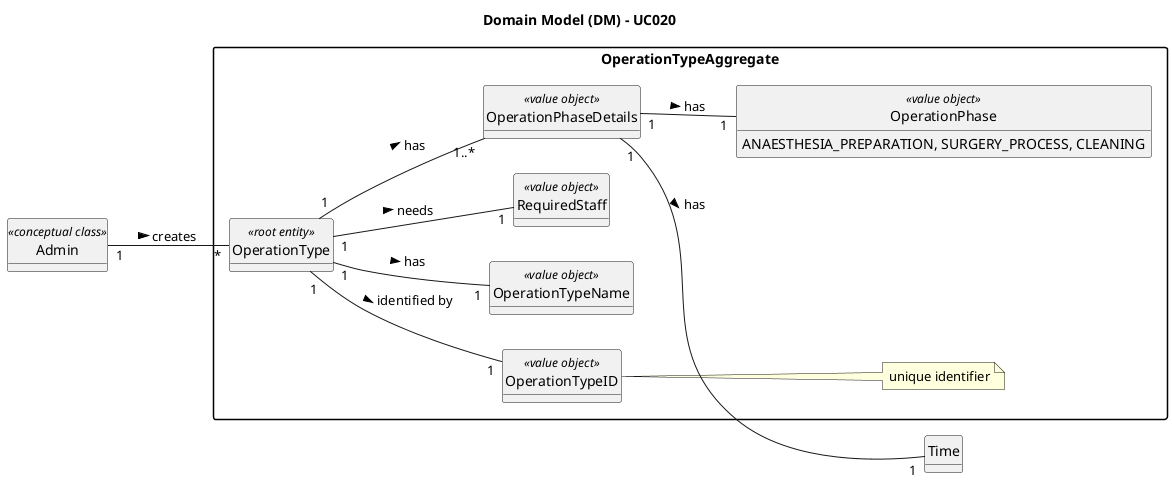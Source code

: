 @startuml uc020-domain-model.puml

skinparam packageStyle rectangle
skinparam shadowing false

skinparam classAttributeIconSize 0

top to bottom direction
left to right direction

hide circle
hide methods

title Domain Model (DM) - UC020

package "OperationTypeAggregate" {
    class OperationType <<root entity>>
    class OperationType <<root entity>>
    class OperationTypeID <<value object>>
    note right of OperationTypeID: unique identifier
    class OperationTypeName <<value object>>
    class RequiredStaff <<value object>>
    class OperationPhaseDetails <<value object>>
    class OperationPhase <<value object>> {
        ANAESTHESIA_PREPARATION, SURGERY_PROCESS, CLEANING
    }
}

class Admin <<conceptual class>>

Admin "1" -- "*" OperationType : creates >
OperationType "1" -- "1" OperationTypeID : > identified by
OperationType "1" -- "1" OperationTypeName : > has
OperationType "1" -- "1" RequiredStaff : > needs
OperationType "1" -- "1..*" OperationPhaseDetails : > has
OperationPhaseDetails "1" -- "1" OperationPhase : > has
OperationPhaseDetails "1" -- "1" Time : > has

@enduml